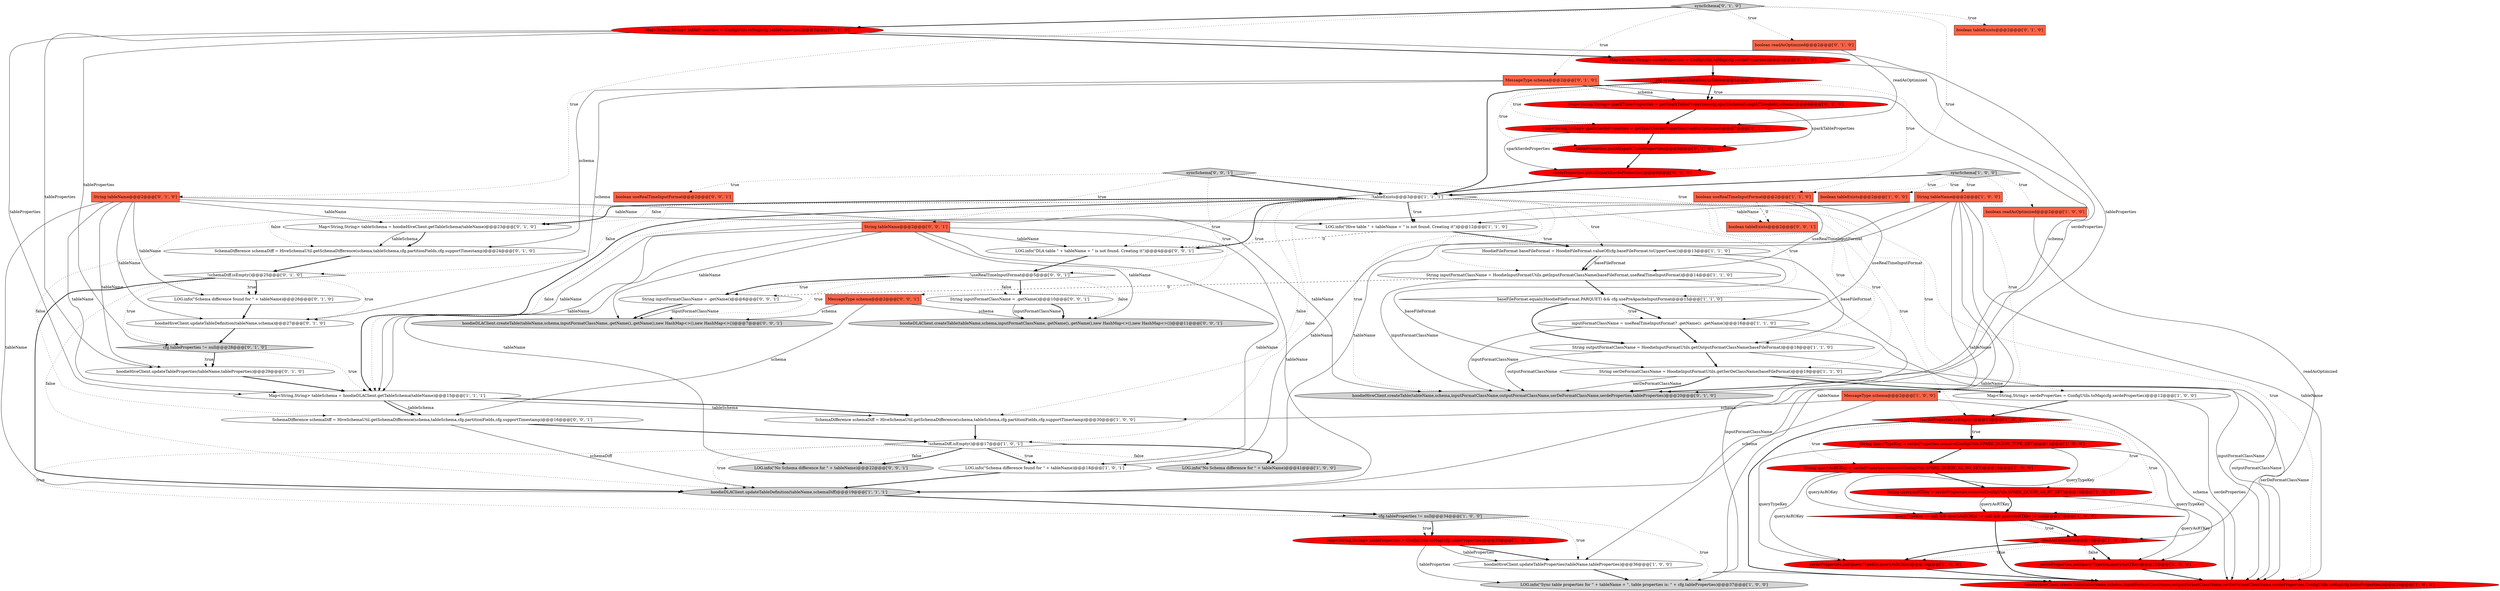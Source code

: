 digraph {
0 [style = filled, label = "LOG.info(\"Sync table properties for \" + tableName + \", table properties is: \" + cfg.tableProperties)@@@37@@@['1', '0', '0']", fillcolor = lightgray, shape = ellipse image = "AAA0AAABBB1BBB"];
66 [style = filled, label = "String inputFormatClassName = .getName()@@@6@@@['0', '0', '1']", fillcolor = white, shape = ellipse image = "AAA0AAABBB3BBB"];
9 [style = filled, label = "LOG.info(\"Hive table \" + tableName + \" is not found. Creating it\")@@@12@@@['1', '1', '0']", fillcolor = white, shape = ellipse image = "AAA0AAABBB1BBB"];
20 [style = filled, label = "boolean tableExists@@@2@@@['1', '0', '0']", fillcolor = tomato, shape = box image = "AAA0AAABBB1BBB"];
47 [style = filled, label = "syncSchema['0', '1', '0']", fillcolor = lightgray, shape = diamond image = "AAA0AAABBB2BBB"];
59 [style = filled, label = "hoodieDLAClient.createTable(tableName,schema,inputFormatClassName,.getName(),.getName(),new HashMap<>(),new HashMap<>())@@@7@@@['0', '0', '1']", fillcolor = lightgray, shape = ellipse image = "AAA0AAABBB3BBB"];
44 [style = filled, label = "String tableName@@@2@@@['0', '1', '0']", fillcolor = tomato, shape = box image = "AAA0AAABBB2BBB"];
31 [style = filled, label = "String outputFormatClassName = HoodieInputFormatUtils.getOutputFormatClassName(baseFileFormat)@@@18@@@['1', '1', '0']", fillcolor = white, shape = ellipse image = "AAA0AAABBB1BBB"];
18 [style = filled, label = "serdeProperties.put(queryTypeKey,queryAsRTKey)@@@22@@@['1', '0', '0']", fillcolor = red, shape = ellipse image = "AAA1AAABBB1BBB"];
46 [style = filled, label = "LOG.info(\"Schema difference found for \" + tableName)@@@26@@@['0', '1', '0']", fillcolor = white, shape = ellipse image = "AAA0AAABBB2BBB"];
32 [style = filled, label = "String queryTypeKey = serdeProperties.remove(ConfigUtils.SPARK_QUERY_TYPE_KEY)@@@14@@@['1', '0', '0']", fillcolor = red, shape = ellipse image = "AAA1AAABBB1BBB"];
28 [style = filled, label = "hoodieDLAClient.updateTableDefinition(tableName,schemaDiff)@@@19@@@['1', '1', '1']", fillcolor = lightgray, shape = ellipse image = "AAA0AAABBB1BBB"];
64 [style = filled, label = "MessageType schema@@@2@@@['0', '0', '1']", fillcolor = tomato, shape = box image = "AAA0AAABBB3BBB"];
37 [style = filled, label = "cfg.tableProperties != null@@@28@@@['0', '1', '0']", fillcolor = lightgray, shape = diamond image = "AAA0AAABBB2BBB"];
1 [style = filled, label = "String serDeFormatClassName = HoodieInputFormatUtils.getSerDeClassName(baseFileFormat)@@@19@@@['1', '1', '0']", fillcolor = white, shape = ellipse image = "AAA0AAABBB1BBB"];
8 [style = filled, label = "MessageType schema@@@2@@@['1', '0', '0']", fillcolor = tomato, shape = box image = "AAA0AAABBB1BBB"];
26 [style = filled, label = "syncSchema['1', '0', '0']", fillcolor = lightgray, shape = diamond image = "AAA0AAABBB1BBB"];
22 [style = filled, label = "String queryAsRTKey = serdeProperties.remove(ConfigUtils.SPARK_QUERY_AS_RT_KEY)@@@16@@@['1', '0', '0']", fillcolor = red, shape = ellipse image = "AAA1AAABBB1BBB"];
43 [style = filled, label = "!schemaDiff.isEmpty()@@@25@@@['0', '1', '0']", fillcolor = white, shape = diamond image = "AAA0AAABBB2BBB"];
35 [style = filled, label = "MessageType schema@@@2@@@['0', '1', '0']", fillcolor = tomato, shape = box image = "AAA0AAABBB2BBB"];
50 [style = filled, label = "tableProperties.putAll(sparkTableProperties)@@@8@@@['0', '1', '0']", fillcolor = red, shape = ellipse image = "AAA1AAABBB2BBB"];
58 [style = filled, label = "!useRealTimeInputFormat@@@5@@@['0', '0', '1']", fillcolor = white, shape = diamond image = "AAA0AAABBB3BBB"];
12 [style = filled, label = "SchemaDifference schemaDiff = HiveSchemaUtil.getSchemaDifference(schema,tableSchema,cfg.partitionFields,cfg.supportTimestamp)@@@30@@@['1', '0', '0']", fillcolor = white, shape = ellipse image = "AAA0AAABBB1BBB"];
42 [style = filled, label = "boolean readAsOptimized@@@2@@@['0', '1', '0']", fillcolor = tomato, shape = box image = "AAA0AAABBB2BBB"];
36 [style = filled, label = "Map<String,String> tableProperties = ConfigUtils.toMap(cfg.tableProperties)@@@3@@@['0', '1', '0']", fillcolor = red, shape = ellipse image = "AAA1AAABBB2BBB"];
39 [style = filled, label = "Map<String,String> sparkSerdeProperties = getSparkSerdeProperties(readAsOptimized)@@@7@@@['0', '1', '0']", fillcolor = red, shape = ellipse image = "AAA1AAABBB2BBB"];
52 [style = filled, label = "Map<String,String> tableSchema = hoodieHiveClient.getTableSchema(tableName)@@@23@@@['0', '1', '0']", fillcolor = white, shape = ellipse image = "AAA0AAABBB2BBB"];
3 [style = filled, label = "Map<String,String> tableSchema = hoodieDLAClient.getTableSchema(tableName)@@@15@@@['1', '1', '1']", fillcolor = white, shape = ellipse image = "AAA0AAABBB1BBB"];
48 [style = filled, label = "serdeProperties.putAll(sparkSerdeProperties)@@@9@@@['0', '1', '0']", fillcolor = red, shape = ellipse image = "AAA1AAABBB2BBB"];
63 [style = filled, label = "hoodieDLAClient.createTable(tableName,schema,inputFormatClassName,.getName(),.getName(),new HashMap<>(),new HashMap<>())@@@11@@@['0', '0', '1']", fillcolor = lightgray, shape = ellipse image = "AAA0AAABBB3BBB"];
53 [style = filled, label = "SchemaDifference schemaDiff = HiveSchemaUtil.getSchemaDifference(schema,tableSchema,cfg.partitionFields,cfg.supportTimestamp)@@@24@@@['0', '1', '0']", fillcolor = white, shape = ellipse image = "AAA0AAABBB2BBB"];
65 [style = filled, label = "boolean tableExists@@@2@@@['0', '0', '1']", fillcolor = tomato, shape = box image = "AAA0AAABBB3BBB"];
27 [style = filled, label = "boolean useRealTimeInputFormat@@@2@@@['1', '1', '0']", fillcolor = tomato, shape = box image = "AAA0AAABBB1BBB"];
6 [style = filled, label = "String queryAsROKey = serdeProperties.remove(ConfigUtils.SPARK_QUERY_AS_RO_KEY)@@@15@@@['1', '0', '0']", fillcolor = red, shape = ellipse image = "AAA1AAABBB1BBB"];
40 [style = filled, label = "Map<String,String> sparkTableProperties = getSparkTableProperties(cfg.sparkSchemaLengthThreshold,schema)@@@6@@@['0', '1', '0']", fillcolor = red, shape = ellipse image = "AAA1AAABBB2BBB"];
5 [style = filled, label = "LOG.info(\"No Schema difference for \" + tableName)@@@41@@@['1', '0', '0']", fillcolor = lightgray, shape = ellipse image = "AAA0AAABBB1BBB"];
21 [style = filled, label = "Map<String,String> tableProperties = ConfigUtils.toMap(cfg.tableProperties)@@@35@@@['1', '0', '0']", fillcolor = red, shape = ellipse image = "AAA1AAABBB1BBB"];
25 [style = filled, label = "Map<String,String> serdeProperties = ConfigUtils.toMap(cfg.serdeProperties)@@@12@@@['1', '0', '0']", fillcolor = white, shape = ellipse image = "AAA0AAABBB1BBB"];
34 [style = filled, label = "cfg.syncAsSparkDataSourceTable@@@5@@@['0', '1', '0']", fillcolor = red, shape = diamond image = "AAA1AAABBB2BBB"];
30 [style = filled, label = "HoodieFileFormat baseFileFormat = HoodieFileFormat.valueOf(cfg.baseFileFormat.toUpperCase())@@@13@@@['1', '1', '0']", fillcolor = white, shape = ellipse image = "AAA0AAABBB1BBB"];
57 [style = filled, label = "LOG.info(\"No Schema difference for \" + tableName)@@@22@@@['0', '0', '1']", fillcolor = lightgray, shape = ellipse image = "AAA0AAABBB3BBB"];
24 [style = filled, label = "cfg.tableProperties != null@@@34@@@['1', '0', '0']", fillcolor = lightgray, shape = diamond image = "AAA0AAABBB1BBB"];
62 [style = filled, label = "String inputFormatClassName = .getName()@@@10@@@['0', '0', '1']", fillcolor = white, shape = ellipse image = "AAA0AAABBB3BBB"];
16 [style = filled, label = "inputFormatClassName = useRealTimeInputFormat? .getName(): .getName()@@@16@@@['1', '1', '0']", fillcolor = white, shape = ellipse image = "AAA0AAABBB1BBB"];
23 [style = filled, label = "String tableName@@@2@@@['1', '0', '0']", fillcolor = tomato, shape = box image = "AAA0AAABBB1BBB"];
60 [style = filled, label = "LOG.info(\"DLA table \" + tableName + \" is not found. Creating it\")@@@4@@@['0', '0', '1']", fillcolor = white, shape = ellipse image = "AAA0AAABBB3BBB"];
54 [style = filled, label = "String tableName@@@2@@@['0', '0', '1']", fillcolor = tomato, shape = box image = "AAA0AAABBB3BBB"];
4 [style = filled, label = "!serdeProperties.isEmpty()@@@13@@@['1', '0', '0']", fillcolor = red, shape = diamond image = "AAA1AAABBB1BBB"];
55 [style = filled, label = "SchemaDifference schemaDiff = HiveSchemaUtil.getSchemaDifference(schema,tableSchema,cfg.partitionFields,cfg.supportTimestamp)@@@16@@@['0', '0', '1']", fillcolor = white, shape = ellipse image = "AAA0AAABBB3BBB"];
17 [style = filled, label = "!schemaDiff.isEmpty()@@@17@@@['1', '0', '1']", fillcolor = white, shape = diamond image = "AAA0AAABBB1BBB"];
11 [style = filled, label = "queryTypeKey != null && queryAsROKey != null && queryAsRTKey != null@@@17@@@['1', '0', '0']", fillcolor = red, shape = diamond image = "AAA1AAABBB1BBB"];
29 [style = filled, label = "!tableExists@@@3@@@['1', '1', '1']", fillcolor = white, shape = diamond image = "AAA0AAABBB1BBB"];
38 [style = filled, label = "boolean tableExists@@@2@@@['0', '1', '0']", fillcolor = tomato, shape = box image = "AAA0AAABBB2BBB"];
7 [style = filled, label = "hoodieHiveClient.createTable(tableName,schema,inputFormatClassName,outputFormatClassName,serDeFormatClassName,serdeProperties,ConfigUtils.toMap(cfg.tableProperties))@@@26@@@['1', '0', '0']", fillcolor = red, shape = ellipse image = "AAA1AAABBB1BBB"];
41 [style = filled, label = "hoodieHiveClient.updateTableDefinition(tableName,schema)@@@27@@@['0', '1', '0']", fillcolor = white, shape = ellipse image = "AAA0AAABBB2BBB"];
49 [style = filled, label = "Map<String,String> serdeProperties = ConfigUtils.toMap(cfg.serdeProperties)@@@4@@@['0', '1', '0']", fillcolor = red, shape = ellipse image = "AAA1AAABBB2BBB"];
61 [style = filled, label = "boolean useRealTimeInputFormat@@@2@@@['0', '0', '1']", fillcolor = tomato, shape = box image = "AAA0AAABBB3BBB"];
15 [style = filled, label = "String inputFormatClassName = HoodieInputFormatUtils.getInputFormatClassName(baseFileFormat,useRealTimeInputFormat)@@@14@@@['1', '1', '0']", fillcolor = white, shape = ellipse image = "AAA0AAABBB1BBB"];
33 [style = filled, label = "serdeProperties.put(queryTypeKey,queryAsROKey)@@@19@@@['1', '0', '0']", fillcolor = red, shape = ellipse image = "AAA1AAABBB1BBB"];
51 [style = filled, label = "hoodieHiveClient.createTable(tableName,schema,inputFormatClassName,outputFormatClassName,serDeFormatClassName,serdeProperties,tableProperties)@@@20@@@['0', '1', '0']", fillcolor = lightgray, shape = ellipse image = "AAA0AAABBB2BBB"];
2 [style = filled, label = "readAsOptimized@@@18@@@['1', '0', '0']", fillcolor = red, shape = diamond image = "AAA1AAABBB1BBB"];
45 [style = filled, label = "hoodieHiveClient.updateTableProperties(tableName,tableProperties)@@@29@@@['0', '1', '0']", fillcolor = white, shape = ellipse image = "AAA0AAABBB2BBB"];
13 [style = filled, label = "hoodieHiveClient.updateTableProperties(tableName,tableProperties)@@@36@@@['1', '0', '0']", fillcolor = white, shape = ellipse image = "AAA0AAABBB1BBB"];
10 [style = filled, label = "LOG.info(\"Schema difference found for \" + tableName)@@@18@@@['1', '0', '1']", fillcolor = white, shape = ellipse image = "AAA0AAABBB1BBB"];
14 [style = filled, label = "boolean readAsOptimized@@@2@@@['1', '0', '0']", fillcolor = tomato, shape = box image = "AAA0AAABBB1BBB"];
19 [style = filled, label = "baseFileFormat.equals(HoodieFileFormat.PARQUET) && cfg.usePreApacheInputFormat@@@15@@@['1', '1', '0']", fillcolor = white, shape = diamond image = "AAA0AAABBB1BBB"];
56 [style = filled, label = "syncSchema['0', '0', '1']", fillcolor = lightgray, shape = diamond image = "AAA0AAABBB3BBB"];
56->29 [style = bold, label=""];
44->3 [style = solid, label="tableName"];
55->17 [style = bold, label=""];
29->9 [style = dotted, label="true"];
6->33 [style = solid, label="queryAsROKey"];
6->22 [style = bold, label=""];
48->29 [style = bold, label=""];
36->37 [style = solid, label="tableProperties"];
23->3 [style = solid, label="tableName"];
56->65 [style = dotted, label="true"];
16->7 [style = solid, label="inputFormatClassName"];
37->3 [style = dotted, label="true"];
66->59 [style = solid, label="inputFormatClassName"];
44->45 [style = solid, label="tableName"];
8->28 [style = solid, label="schema"];
31->1 [style = bold, label=""];
32->6 [style = bold, label=""];
32->11 [style = solid, label="queryTypeKey"];
43->28 [style = dotted, label="false"];
31->7 [style = solid, label="outputFormatClassName"];
14->2 [style = solid, label="readAsOptimized"];
42->39 [style = solid, label="readAsOptimized"];
11->2 [style = dotted, label="true"];
58->62 [style = bold, label=""];
21->0 [style = solid, label="tableProperties"];
22->18 [style = solid, label="queryAsRTKey"];
64->63 [style = solid, label="schema"];
56->61 [style = dotted, label="true"];
34->50 [style = dotted, label="true"];
24->21 [style = bold, label=""];
44->9 [style = solid, label="tableName"];
25->7 [style = solid, label="serdeProperties"];
43->46 [style = dotted, label="true"];
23->5 [style = solid, label="tableName"];
56->54 [style = dotted, label="true"];
9->60 [style = dashed, label="0"];
8->12 [style = solid, label="schema"];
24->21 [style = dotted, label="true"];
49->51 [style = solid, label="serdeProperties"];
21->13 [style = bold, label=""];
39->50 [style = bold, label=""];
33->7 [style = bold, label=""];
35->51 [style = solid, label="schema"];
17->5 [style = bold, label=""];
29->43 [style = dotted, label="false"];
58->62 [style = dotted, label="false"];
64->55 [style = solid, label="schema"];
29->60 [style = bold, label=""];
23->9 [style = solid, label="tableName"];
35->40 [style = solid, label="schema"];
1->51 [style = solid, label="serDeFormatClassName"];
29->55 [style = dotted, label="false"];
41->37 [style = bold, label=""];
29->12 [style = dotted, label="false"];
17->57 [style = dotted, label="false"];
2->18 [style = bold, label=""];
26->20 [style = dotted, label="true"];
26->23 [style = dotted, label="true"];
3->55 [style = solid, label="tableSchema"];
2->18 [style = dotted, label="false"];
36->45 [style = solid, label="tableProperties"];
37->45 [style = dotted, label="true"];
29->52 [style = bold, label=""];
43->46 [style = bold, label=""];
46->41 [style = bold, label=""];
30->15 [style = solid, label="baseFileFormat"];
56->64 [style = dotted, label="true"];
17->5 [style = dotted, label="false"];
4->22 [style = dotted, label="true"];
36->49 [style = bold, label=""];
1->51 [style = bold, label=""];
30->31 [style = solid, label="baseFileFormat"];
26->14 [style = dotted, label="true"];
24->0 [style = dotted, label="true"];
44->28 [style = solid, label="tableName"];
47->42 [style = dotted, label="true"];
27->65 [style = dashed, label="0"];
44->46 [style = solid, label="tableName"];
2->33 [style = bold, label=""];
28->24 [style = bold, label=""];
15->7 [style = solid, label="inputFormatClassName"];
55->28 [style = solid, label="schemaDiff"];
37->45 [style = bold, label=""];
44->51 [style = solid, label="tableName"];
15->51 [style = solid, label="inputFormatClassName"];
18->7 [style = bold, label=""];
4->32 [style = dotted, label="true"];
47->38 [style = dotted, label="true"];
53->43 [style = bold, label=""];
32->18 [style = solid, label="queryTypeKey"];
22->11 [style = bold, label=""];
47->36 [style = bold, label=""];
30->15 [style = bold, label=""];
29->19 [style = dotted, label="true"];
1->7 [style = solid, label="serDeFormatClassName"];
13->0 [style = bold, label=""];
24->13 [style = dotted, label="true"];
22->11 [style = solid, label="queryAsRTKey"];
29->60 [style = dotted, label="true"];
17->10 [style = bold, label=""];
34->29 [style = bold, label=""];
27->15 [style = solid, label="useRealTimeInputFormat"];
32->33 [style = solid, label="queryTypeKey"];
29->1 [style = dotted, label="true"];
29->4 [style = dotted, label="true"];
26->8 [style = dotted, label="true"];
58->59 [style = dotted, label="true"];
34->40 [style = bold, label=""];
35->53 [style = solid, label="schema"];
54->60 [style = solid, label="tableName"];
26->27 [style = dotted, label="true"];
12->17 [style = bold, label=""];
29->7 [style = dotted, label="true"];
4->11 [style = dotted, label="true"];
3->12 [style = solid, label="tableSchema"];
3->12 [style = bold, label=""];
50->48 [style = bold, label=""];
58->66 [style = dotted, label="true"];
15->19 [style = bold, label=""];
21->13 [style = solid, label="tableProperties"];
3->55 [style = bold, label=""];
54->28 [style = solid, label="tableName"];
54->63 [style = solid, label="tableName"];
34->48 [style = dotted, label="true"];
4->7 [style = bold, label=""];
34->39 [style = dotted, label="true"];
19->16 [style = bold, label=""];
58->66 [style = bold, label=""];
44->41 [style = solid, label="tableName"];
60->58 [style = bold, label=""];
31->51 [style = solid, label="outputFormatClassName"];
40->39 [style = bold, label=""];
64->59 [style = solid, label="schema"];
39->48 [style = solid, label="sparkSerdeProperties"];
16->31 [style = bold, label=""];
36->3 [style = solid, label="tableProperties"];
23->10 [style = solid, label="tableName"];
52->53 [style = solid, label="tableSchema"];
44->52 [style = solid, label="tableName"];
17->28 [style = dotted, label="true"];
23->0 [style = solid, label="tableName"];
30->1 [style = solid, label="baseFileFormat"];
54->59 [style = solid, label="tableName"];
29->51 [style = dotted, label="true"];
1->25 [style = bold, label=""];
29->25 [style = dotted, label="true"];
17->24 [style = dotted, label="true"];
34->40 [style = dotted, label="true"];
16->51 [style = solid, label="inputFormatClassName"];
4->6 [style = dotted, label="true"];
23->28 [style = solid, label="tableName"];
36->51 [style = solid, label="tableProperties"];
29->58 [style = dotted, label="true"];
10->28 [style = bold, label=""];
54->10 [style = solid, label="tableName"];
52->53 [style = bold, label=""];
23->7 [style = solid, label="tableName"];
27->16 [style = solid, label="useRealTimeInputFormat"];
45->3 [style = bold, label=""];
19->31 [style = bold, label=""];
26->29 [style = bold, label=""];
54->3 [style = solid, label="tableName"];
29->9 [style = bold, label=""];
29->3 [style = bold, label=""];
62->63 [style = bold, label=""];
54->57 [style = solid, label="tableName"];
25->4 [style = bold, label=""];
47->44 [style = dotted, label="true"];
9->30 [style = bold, label=""];
47->27 [style = dotted, label="true"];
49->34 [style = bold, label=""];
29->15 [style = dotted, label="true"];
29->3 [style = dotted, label="false"];
11->2 [style = bold, label=""];
17->57 [style = bold, label=""];
43->28 [style = bold, label=""];
35->41 [style = solid, label="schema"];
17->10 [style = dotted, label="true"];
29->53 [style = dotted, label="false"];
43->37 [style = dotted, label="true"];
29->52 [style = dotted, label="false"];
2->33 [style = dotted, label="true"];
47->35 [style = dotted, label="true"];
8->7 [style = solid, label="schema"];
40->50 [style = solid, label="sparkTableProperties"];
11->7 [style = bold, label=""];
19->16 [style = dotted, label="true"];
29->30 [style = dotted, label="true"];
15->66 [style = dashed, label="0"];
43->41 [style = dotted, label="true"];
29->17 [style = dotted, label="false"];
62->63 [style = solid, label="inputFormatClassName"];
23->13 [style = solid, label="tableName"];
6->11 [style = solid, label="queryAsROKey"];
66->59 [style = bold, label=""];
4->32 [style = bold, label=""];
58->63 [style = dotted, label="false"];
29->31 [style = dotted, label="true"];
}
